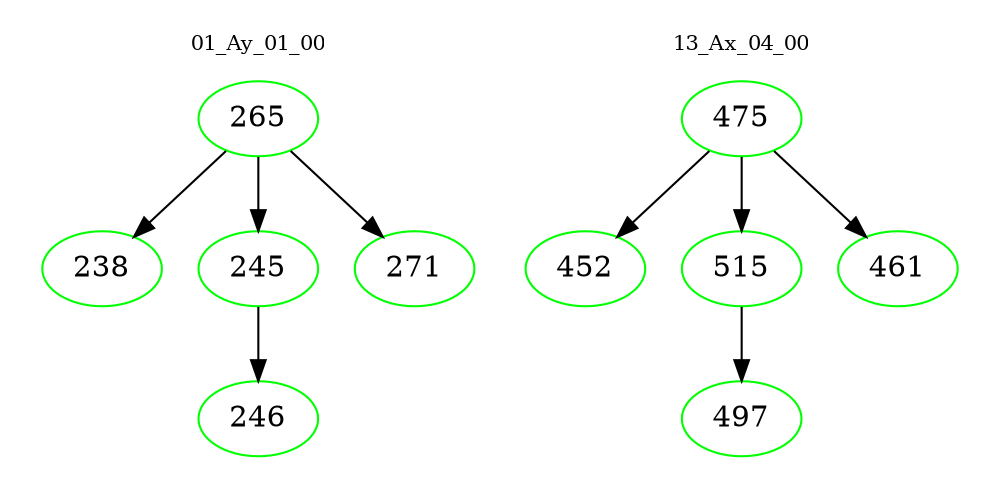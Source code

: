 digraph{
subgraph cluster_0 {
color = white
label = "01_Ay_01_00";
fontsize=10;
T0_265 [label="265", color="green"]
T0_265 -> T0_238 [color="black"]
T0_238 [label="238", color="green"]
T0_265 -> T0_245 [color="black"]
T0_245 [label="245", color="green"]
T0_245 -> T0_246 [color="black"]
T0_246 [label="246", color="green"]
T0_265 -> T0_271 [color="black"]
T0_271 [label="271", color="green"]
}
subgraph cluster_1 {
color = white
label = "13_Ax_04_00";
fontsize=10;
T1_475 [label="475", color="green"]
T1_475 -> T1_452 [color="black"]
T1_452 [label="452", color="green"]
T1_475 -> T1_515 [color="black"]
T1_515 [label="515", color="green"]
T1_515 -> T1_497 [color="black"]
T1_497 [label="497", color="green"]
T1_475 -> T1_461 [color="black"]
T1_461 [label="461", color="green"]
}
}
